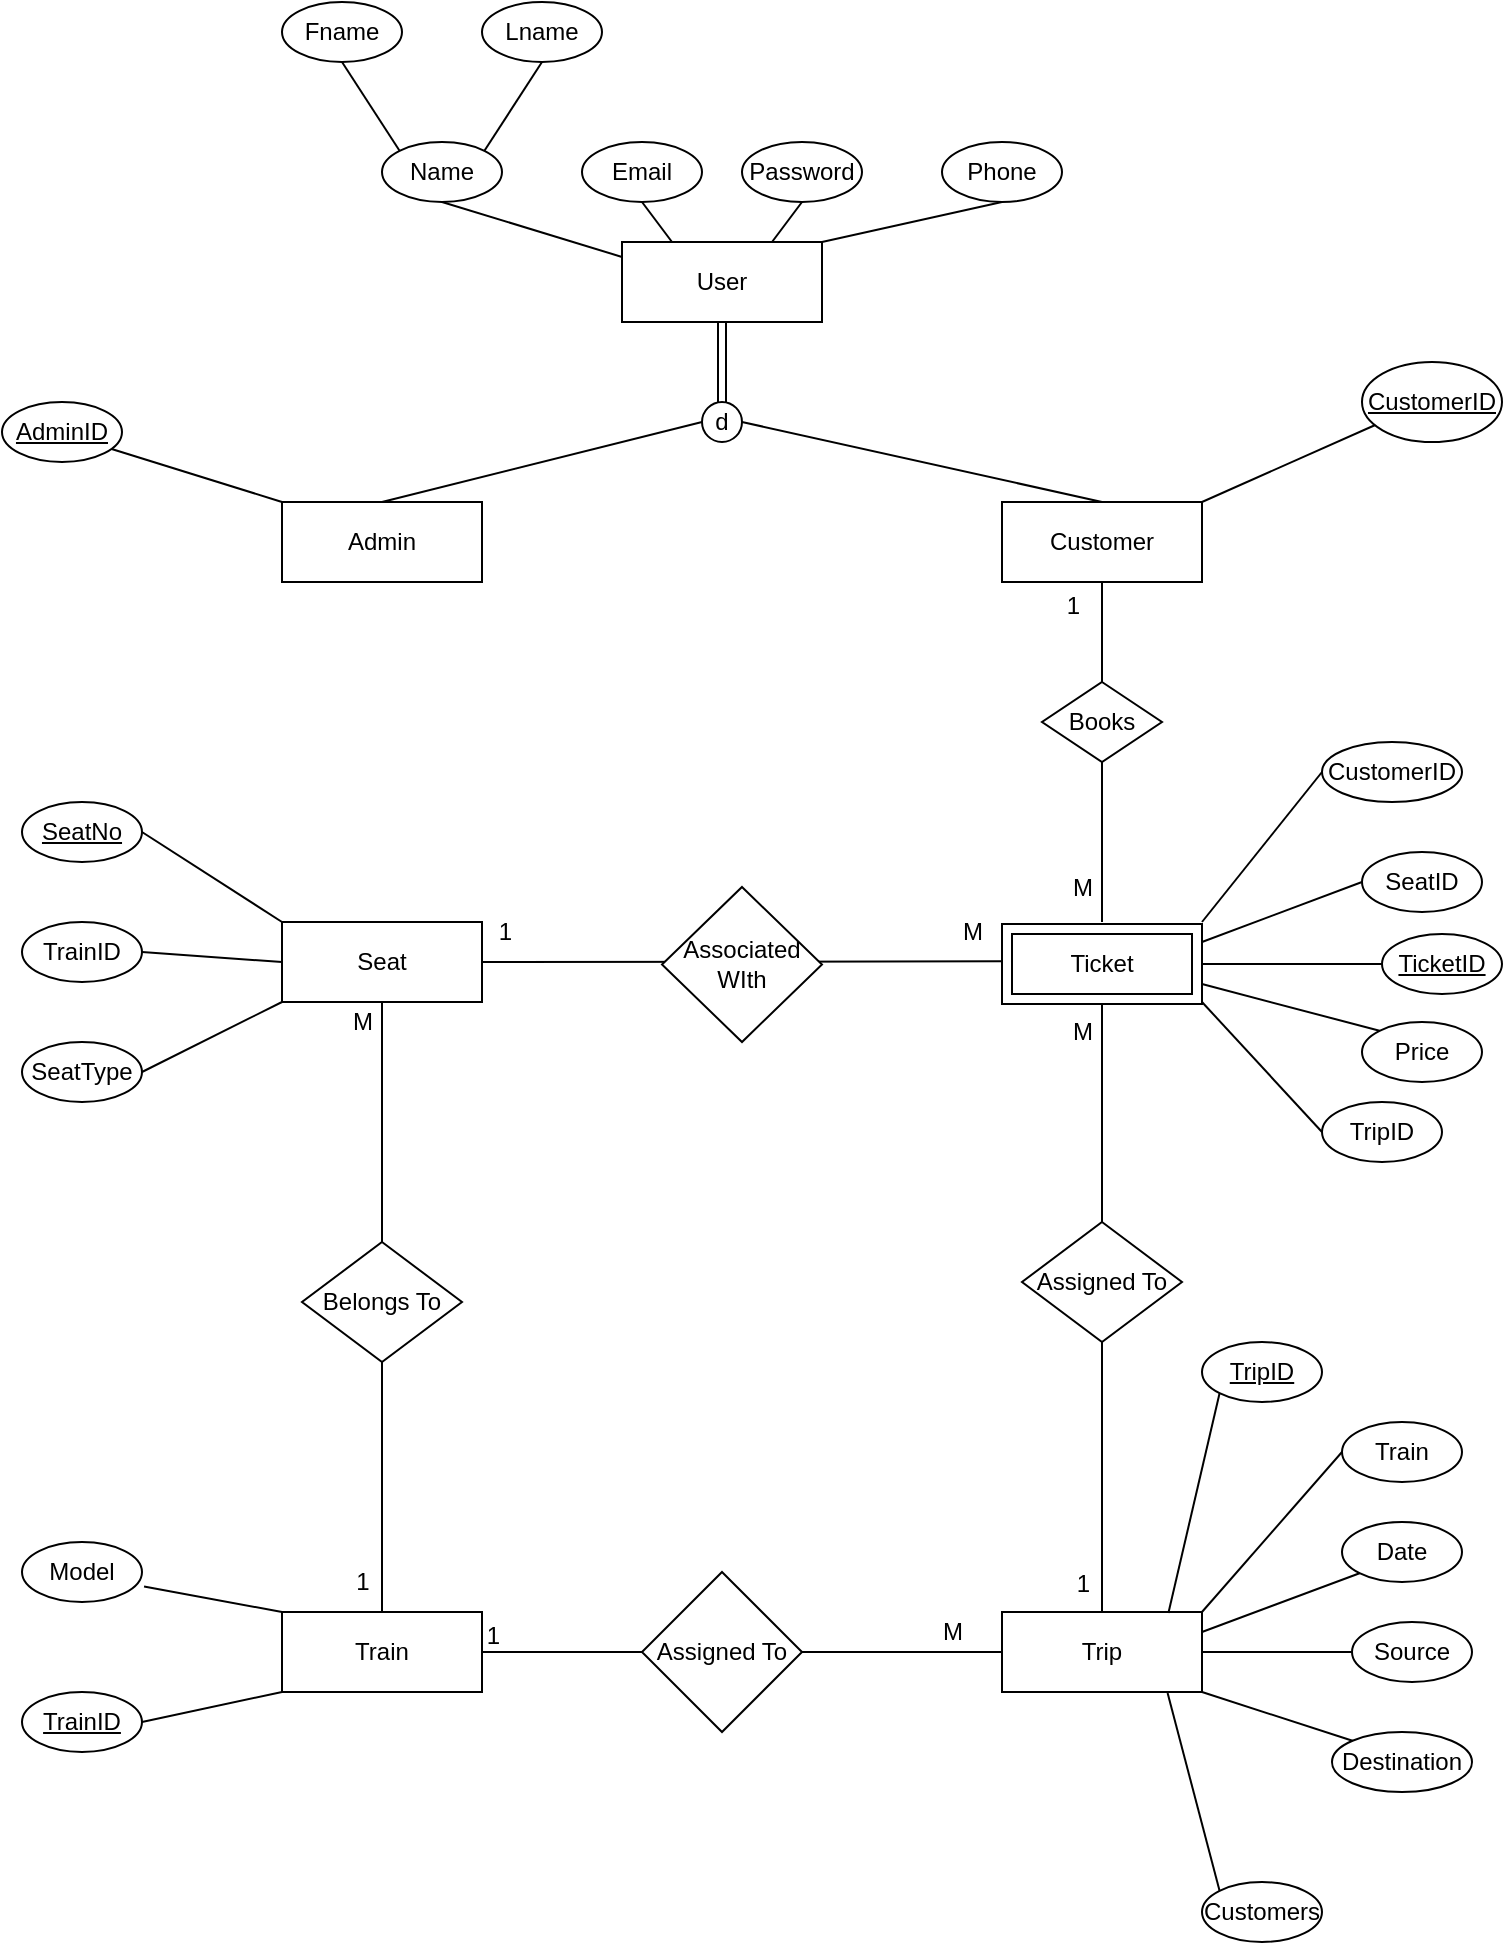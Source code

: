 <mxfile version="21.3.2" type="device">
  <diagram id="R2lEEEUBdFMjLlhIrx00" name="Page-1">
    <mxGraphModel dx="1195" dy="589" grid="1" gridSize="10" guides="1" tooltips="1" connect="1" arrows="1" fold="1" page="1" pageScale="1" pageWidth="850" pageHeight="1100" math="0" shadow="0" extFonts="Permanent Marker^https://fonts.googleapis.com/css?family=Permanent+Marker">
      <root>
        <mxCell id="0" />
        <mxCell id="1" parent="0" />
        <mxCell id="S_TLuqgDTXEEFybJ3QDy-1" value="User" style="whiteSpace=wrap;html=1;align=center;" parent="1" vertex="1">
          <mxGeometry x="470" y="230" width="100" height="40" as="geometry" />
        </mxCell>
        <mxCell id="S_TLuqgDTXEEFybJ3QDy-2" value="Admin" style="whiteSpace=wrap;html=1;align=center;" parent="1" vertex="1">
          <mxGeometry x="300" y="360" width="100" height="40" as="geometry" />
        </mxCell>
        <mxCell id="S_TLuqgDTXEEFybJ3QDy-4" value="Customer" style="whiteSpace=wrap;html=1;align=center;" parent="1" vertex="1">
          <mxGeometry x="660" y="360" width="100" height="40" as="geometry" />
        </mxCell>
        <mxCell id="S_TLuqgDTXEEFybJ3QDy-7" value="" style="shape=link;html=1;rounded=0;exitX=0.5;exitY=1;exitDx=0;exitDy=0;" parent="1" source="S_TLuqgDTXEEFybJ3QDy-1" edge="1">
          <mxGeometry relative="1" as="geometry">
            <mxPoint x="510" y="310" as="sourcePoint" />
            <mxPoint x="520" y="310" as="targetPoint" />
          </mxGeometry>
        </mxCell>
        <mxCell id="S_TLuqgDTXEEFybJ3QDy-8" value="" style="resizable=0;html=1;whiteSpace=wrap;align=right;verticalAlign=bottom;" parent="S_TLuqgDTXEEFybJ3QDy-7" connectable="0" vertex="1">
          <mxGeometry x="1" relative="1" as="geometry" />
        </mxCell>
        <mxCell id="1GjXLrG3ZuYTbCbOP0cH-1" value="d" style="ellipse;whiteSpace=wrap;html=1;" parent="1" vertex="1">
          <mxGeometry x="510" y="310" width="20" height="20" as="geometry" />
        </mxCell>
        <mxCell id="1GjXLrG3ZuYTbCbOP0cH-2" value="" style="endArrow=none;html=1;rounded=0;exitX=0.5;exitY=0;exitDx=0;exitDy=0;" parent="1" source="S_TLuqgDTXEEFybJ3QDy-2" edge="1">
          <mxGeometry width="50" height="50" relative="1" as="geometry">
            <mxPoint x="460" y="370" as="sourcePoint" />
            <mxPoint x="510" y="320" as="targetPoint" />
          </mxGeometry>
        </mxCell>
        <mxCell id="1GjXLrG3ZuYTbCbOP0cH-4" value="" style="endArrow=none;html=1;rounded=0;entryX=1;entryY=0.5;entryDx=0;entryDy=0;exitX=0.5;exitY=0;exitDx=0;exitDy=0;" parent="1" source="S_TLuqgDTXEEFybJ3QDy-4" target="1GjXLrG3ZuYTbCbOP0cH-1" edge="1">
          <mxGeometry width="50" height="50" relative="1" as="geometry">
            <mxPoint x="550" y="400" as="sourcePoint" />
            <mxPoint x="600" y="350" as="targetPoint" />
          </mxGeometry>
        </mxCell>
        <mxCell id="1GjXLrG3ZuYTbCbOP0cH-5" value="Name" style="ellipse;whiteSpace=wrap;html=1;" parent="1" vertex="1">
          <mxGeometry x="350" y="180" width="60" height="30" as="geometry" />
        </mxCell>
        <mxCell id="1GjXLrG3ZuYTbCbOP0cH-6" value="Email" style="ellipse;whiteSpace=wrap;html=1;" parent="1" vertex="1">
          <mxGeometry x="450" y="180" width="60" height="30" as="geometry" />
        </mxCell>
        <mxCell id="1GjXLrG3ZuYTbCbOP0cH-7" value="Password" style="ellipse;whiteSpace=wrap;html=1;" parent="1" vertex="1">
          <mxGeometry x="530" y="180" width="60" height="30" as="geometry" />
        </mxCell>
        <mxCell id="1GjXLrG3ZuYTbCbOP0cH-8" value="Fname" style="ellipse;whiteSpace=wrap;html=1;" parent="1" vertex="1">
          <mxGeometry x="300" y="110" width="60" height="30" as="geometry" />
        </mxCell>
        <mxCell id="1GjXLrG3ZuYTbCbOP0cH-10" value="" style="endArrow=none;html=1;rounded=0;entryX=0.5;entryY=1;entryDx=0;entryDy=0;exitX=0;exitY=0;exitDx=0;exitDy=0;" parent="1" source="1GjXLrG3ZuYTbCbOP0cH-5" target="1GjXLrG3ZuYTbCbOP0cH-8" edge="1">
          <mxGeometry width="50" height="50" relative="1" as="geometry">
            <mxPoint x="310" y="200" as="sourcePoint" />
            <mxPoint x="360" y="150" as="targetPoint" />
          </mxGeometry>
        </mxCell>
        <mxCell id="1GjXLrG3ZuYTbCbOP0cH-11" value="Lname" style="ellipse;whiteSpace=wrap;html=1;" parent="1" vertex="1">
          <mxGeometry x="400" y="110" width="60" height="30" as="geometry" />
        </mxCell>
        <mxCell id="1GjXLrG3ZuYTbCbOP0cH-12" value="" style="endArrow=none;html=1;rounded=0;entryX=0.5;entryY=1;entryDx=0;entryDy=0;exitX=1;exitY=0;exitDx=0;exitDy=0;" parent="1" source="1GjXLrG3ZuYTbCbOP0cH-5" target="1GjXLrG3ZuYTbCbOP0cH-11" edge="1">
          <mxGeometry width="50" height="50" relative="1" as="geometry">
            <mxPoint x="494" y="184" as="sourcePoint" />
            <mxPoint x="495" y="150" as="targetPoint" />
          </mxGeometry>
        </mxCell>
        <mxCell id="1GjXLrG3ZuYTbCbOP0cH-13" value="" style="endArrow=none;html=1;rounded=0;entryX=0.5;entryY=1;entryDx=0;entryDy=0;exitX=0.004;exitY=0.19;exitDx=0;exitDy=0;exitPerimeter=0;" parent="1" source="S_TLuqgDTXEEFybJ3QDy-1" target="1GjXLrG3ZuYTbCbOP0cH-5" edge="1">
          <mxGeometry width="50" height="50" relative="1" as="geometry">
            <mxPoint x="380" y="290" as="sourcePoint" />
            <mxPoint x="430" y="240" as="targetPoint" />
          </mxGeometry>
        </mxCell>
        <mxCell id="1GjXLrG3ZuYTbCbOP0cH-14" value="" style="endArrow=none;html=1;rounded=0;entryX=0.5;entryY=1;entryDx=0;entryDy=0;exitX=0.25;exitY=0;exitDx=0;exitDy=0;" parent="1" source="S_TLuqgDTXEEFybJ3QDy-1" target="1GjXLrG3ZuYTbCbOP0cH-6" edge="1">
          <mxGeometry width="50" height="50" relative="1" as="geometry">
            <mxPoint x="510" y="260" as="sourcePoint" />
            <mxPoint x="560" y="210" as="targetPoint" />
          </mxGeometry>
        </mxCell>
        <mxCell id="1GjXLrG3ZuYTbCbOP0cH-16" value="" style="endArrow=none;html=1;rounded=0;entryX=0.5;entryY=1;entryDx=0;entryDy=0;exitX=0.75;exitY=0;exitDx=0;exitDy=0;" parent="1" source="S_TLuqgDTXEEFybJ3QDy-1" target="1GjXLrG3ZuYTbCbOP0cH-7" edge="1">
          <mxGeometry width="50" height="50" relative="1" as="geometry">
            <mxPoint x="670" y="280" as="sourcePoint" />
            <mxPoint x="720" y="230" as="targetPoint" />
          </mxGeometry>
        </mxCell>
        <mxCell id="hJ7zthsnXFYYwpF40C21-1" value="Train" style="whiteSpace=wrap;html=1;align=center;" parent="1" vertex="1">
          <mxGeometry x="300" y="915" width="100" height="40" as="geometry" />
        </mxCell>
        <mxCell id="hJ7zthsnXFYYwpF40C21-2" value="Trip" style="whiteSpace=wrap;html=1;align=center;" parent="1" vertex="1">
          <mxGeometry x="660" y="915" width="100" height="40" as="geometry" />
        </mxCell>
        <mxCell id="hJ7zthsnXFYYwpF40C21-4" value="" style="endArrow=none;html=1;rounded=0;entryX=0.5;entryY=1;entryDx=0;entryDy=0;exitX=0.004;exitY=0.19;exitDx=0;exitDy=0;exitPerimeter=0;" parent="1" edge="1">
          <mxGeometry width="50" height="50" relative="1" as="geometry">
            <mxPoint x="300" y="360" as="sourcePoint" />
            <mxPoint x="210" y="332" as="targetPoint" />
          </mxGeometry>
        </mxCell>
        <mxCell id="hJ7zthsnXFYYwpF40C21-6" value="" style="endArrow=none;html=1;rounded=0;entryX=0.5;entryY=1;entryDx=0;entryDy=0;" parent="1" edge="1">
          <mxGeometry width="50" height="50" relative="1" as="geometry">
            <mxPoint x="850" y="320" as="sourcePoint" />
            <mxPoint x="760" y="360" as="targetPoint" />
          </mxGeometry>
        </mxCell>
        <mxCell id="hJ7zthsnXFYYwpF40C21-8" value="&lt;u&gt;AdminID&lt;/u&gt;" style="ellipse;whiteSpace=wrap;html=1;" parent="1" vertex="1">
          <mxGeometry x="160" y="310" width="60" height="30" as="geometry" />
        </mxCell>
        <mxCell id="hJ7zthsnXFYYwpF40C21-9" value="&lt;u&gt;CustomerID&lt;/u&gt;" style="ellipse;whiteSpace=wrap;html=1;" parent="1" vertex="1">
          <mxGeometry x="840" y="290" width="70" height="40" as="geometry" />
        </mxCell>
        <mxCell id="hJ7zthsnXFYYwpF40C21-11" value="" style="endArrow=none;html=1;rounded=0;exitX=0;exitY=0;exitDx=0;exitDy=0;entryX=1.017;entryY=0.742;entryDx=0;entryDy=0;entryPerimeter=0;" parent="1" source="hJ7zthsnXFYYwpF40C21-1" target="hJ7zthsnXFYYwpF40C21-13" edge="1">
          <mxGeometry width="50" height="50" relative="1" as="geometry">
            <mxPoint x="310" y="915" as="sourcePoint" />
            <mxPoint x="260.48" y="895" as="targetPoint" />
            <Array as="points" />
          </mxGeometry>
        </mxCell>
        <mxCell id="hJ7zthsnXFYYwpF40C21-12" value="" style="endArrow=none;html=1;rounded=0;entryX=0;entryY=1;entryDx=0;entryDy=0;exitX=1;exitY=0.5;exitDx=0;exitDy=0;" parent="1" source="hJ7zthsnXFYYwpF40C21-14" target="hJ7zthsnXFYYwpF40C21-1" edge="1">
          <mxGeometry width="50" height="50" relative="1" as="geometry">
            <mxPoint x="260.48" y="965" as="sourcePoint" />
            <mxPoint x="300" y="955" as="targetPoint" />
          </mxGeometry>
        </mxCell>
        <mxCell id="hJ7zthsnXFYYwpF40C21-13" value="Model" style="ellipse;whiteSpace=wrap;html=1;" parent="1" vertex="1">
          <mxGeometry x="170" y="880" width="60" height="30" as="geometry" />
        </mxCell>
        <mxCell id="hJ7zthsnXFYYwpF40C21-14" value="&lt;u&gt;TrainID&lt;/u&gt;" style="ellipse;whiteSpace=wrap;html=1;" parent="1" vertex="1">
          <mxGeometry x="170" y="955" width="60" height="30" as="geometry" />
        </mxCell>
        <mxCell id="hJ7zthsnXFYYwpF40C21-15" value="Seat" style="whiteSpace=wrap;html=1;align=center;" parent="1" vertex="1">
          <mxGeometry x="300" y="570" width="100" height="40" as="geometry" />
        </mxCell>
        <mxCell id="hJ7zthsnXFYYwpF40C21-18" value="CustomerID" style="ellipse;whiteSpace=wrap;html=1;" parent="1" vertex="1">
          <mxGeometry x="820" y="480" width="70" height="30" as="geometry" />
        </mxCell>
        <mxCell id="hJ7zthsnXFYYwpF40C21-19" value="SeatID" style="ellipse;whiteSpace=wrap;html=1;" parent="1" vertex="1">
          <mxGeometry x="840" y="535" width="60" height="30" as="geometry" />
        </mxCell>
        <mxCell id="hJ7zthsnXFYYwpF40C21-20" value="TripID" style="ellipse;whiteSpace=wrap;html=1;" parent="1" vertex="1">
          <mxGeometry x="820" y="660" width="60" height="30" as="geometry" />
        </mxCell>
        <mxCell id="hJ7zthsnXFYYwpF40C21-22" value="" style="endArrow=none;html=1;rounded=0;entryX=1;entryY=0;entryDx=0;entryDy=0;exitX=0;exitY=0.5;exitDx=0;exitDy=0;" parent="1" source="hJ7zthsnXFYYwpF40C21-18" edge="1">
          <mxGeometry width="50" height="50" relative="1" as="geometry">
            <mxPoint x="850" y="598" as="sourcePoint" />
            <mxPoint x="760.0" y="570" as="targetPoint" />
          </mxGeometry>
        </mxCell>
        <mxCell id="hJ7zthsnXFYYwpF40C21-24" value="&lt;u&gt;SeatNo&lt;/u&gt;" style="ellipse;whiteSpace=wrap;html=1;" parent="1" vertex="1">
          <mxGeometry x="170" y="510" width="60" height="30" as="geometry" />
        </mxCell>
        <mxCell id="hJ7zthsnXFYYwpF40C21-26" value="" style="endArrow=none;html=1;rounded=0;exitX=1;exitY=0.25;exitDx=0;exitDy=0;entryX=0;entryY=0.5;entryDx=0;entryDy=0;" parent="1" edge="1" target="hJ7zthsnXFYYwpF40C21-19">
          <mxGeometry width="50" height="50" relative="1" as="geometry">
            <mxPoint x="760.0" y="580" as="sourcePoint" />
            <mxPoint x="850" y="590" as="targetPoint" />
          </mxGeometry>
        </mxCell>
        <mxCell id="hJ7zthsnXFYYwpF40C21-27" value="" style="endArrow=none;html=1;rounded=0;exitX=0;exitY=0.5;exitDx=0;exitDy=0;entryX=1;entryY=1;entryDx=0;entryDy=0;" parent="1" edge="1" source="hJ7zthsnXFYYwpF40C21-20">
          <mxGeometry width="50" height="50" relative="1" as="geometry">
            <mxPoint x="820" y="670" as="sourcePoint" />
            <mxPoint x="760.0" y="610" as="targetPoint" />
          </mxGeometry>
        </mxCell>
        <mxCell id="hJ7zthsnXFYYwpF40C21-28" value="TrainID" style="ellipse;whiteSpace=wrap;html=1;" parent="1" vertex="1">
          <mxGeometry x="170" y="570" width="60" height="30" as="geometry" />
        </mxCell>
        <mxCell id="hJ7zthsnXFYYwpF40C21-29" value=" SeatType" style="ellipse;whiteSpace=wrap;html=1;" parent="1" vertex="1">
          <mxGeometry x="170" y="630" width="60" height="30" as="geometry" />
        </mxCell>
        <mxCell id="hJ7zthsnXFYYwpF40C21-30" value="" style="endArrow=none;html=1;rounded=0;exitX=0;exitY=0;exitDx=0;exitDy=0;entryX=1;entryY=0.5;entryDx=0;entryDy=0;" parent="1" source="hJ7zthsnXFYYwpF40C21-15" target="hJ7zthsnXFYYwpF40C21-24" edge="1">
          <mxGeometry width="50" height="50" relative="1" as="geometry">
            <mxPoint x="310" y="480" as="sourcePoint" />
            <mxPoint x="260" y="440" as="targetPoint" />
          </mxGeometry>
        </mxCell>
        <mxCell id="hJ7zthsnXFYYwpF40C21-32" value="" style="endArrow=none;html=1;rounded=0;exitX=0;exitY=0.5;exitDx=0;exitDy=0;entryX=1;entryY=0.5;entryDx=0;entryDy=0;" parent="1" source="hJ7zthsnXFYYwpF40C21-15" target="hJ7zthsnXFYYwpF40C21-28" edge="1">
          <mxGeometry width="50" height="50" relative="1" as="geometry">
            <mxPoint x="310" y="500" as="sourcePoint" />
            <mxPoint x="259" y="500" as="targetPoint" />
          </mxGeometry>
        </mxCell>
        <mxCell id="hJ7zthsnXFYYwpF40C21-33" value="" style="endArrow=none;html=1;rounded=0;exitX=0;exitY=1;exitDx=0;exitDy=0;entryX=1;entryY=0.5;entryDx=0;entryDy=0;" parent="1" source="hJ7zthsnXFYYwpF40C21-15" target="hJ7zthsnXFYYwpF40C21-29" edge="1">
          <mxGeometry width="50" height="50" relative="1" as="geometry">
            <mxPoint x="320" y="510" as="sourcePoint" />
            <mxPoint x="269" y="510" as="targetPoint" />
          </mxGeometry>
        </mxCell>
        <mxCell id="hJ7zthsnXFYYwpF40C21-35" value="Phone" style="ellipse;whiteSpace=wrap;html=1;" parent="1" vertex="1">
          <mxGeometry x="630" y="180" width="60" height="30" as="geometry" />
        </mxCell>
        <mxCell id="hJ7zthsnXFYYwpF40C21-36" value="" style="endArrow=none;html=1;rounded=0;entryX=0.5;entryY=1;entryDx=0;entryDy=0;exitX=1;exitY=0;exitDx=0;exitDy=0;" parent="1" source="S_TLuqgDTXEEFybJ3QDy-1" target="hJ7zthsnXFYYwpF40C21-35" edge="1">
          <mxGeometry width="50" height="50" relative="1" as="geometry">
            <mxPoint x="555" y="240" as="sourcePoint" />
            <mxPoint x="570" y="220" as="targetPoint" />
          </mxGeometry>
        </mxCell>
        <mxCell id="hJ7zthsnXFYYwpF40C21-38" value="&lt;u&gt;TripID&lt;/u&gt;" style="ellipse;whiteSpace=wrap;html=1;" parent="1" vertex="1">
          <mxGeometry x="760" y="780" width="60" height="30" as="geometry" />
        </mxCell>
        <mxCell id="hJ7zthsnXFYYwpF40C21-39" value="Train" style="ellipse;whiteSpace=wrap;html=1;" parent="1" vertex="1">
          <mxGeometry x="830" y="820" width="60" height="30" as="geometry" />
        </mxCell>
        <mxCell id="hJ7zthsnXFYYwpF40C21-40" value="Date" style="ellipse;whiteSpace=wrap;html=1;" parent="1" vertex="1">
          <mxGeometry x="830" y="870" width="60" height="30" as="geometry" />
        </mxCell>
        <mxCell id="hJ7zthsnXFYYwpF40C21-41" value="Source" style="ellipse;whiteSpace=wrap;html=1;" parent="1" vertex="1">
          <mxGeometry x="835" y="920" width="60" height="30" as="geometry" />
        </mxCell>
        <mxCell id="hJ7zthsnXFYYwpF40C21-42" value="Destination" style="ellipse;whiteSpace=wrap;html=1;" parent="1" vertex="1">
          <mxGeometry x="825" y="975" width="70" height="30" as="geometry" />
        </mxCell>
        <mxCell id="hJ7zthsnXFYYwpF40C21-44" value="Customers" style="ellipse;whiteSpace=wrap;html=1;" parent="1" vertex="1">
          <mxGeometry x="760" y="1050" width="60" height="30" as="geometry" />
        </mxCell>
        <mxCell id="hJ7zthsnXFYYwpF40C21-45" value="" style="endArrow=none;html=1;rounded=0;entryX=0;entryY=1;entryDx=0;entryDy=0;exitX=0.932;exitY=0.013;exitDx=0;exitDy=0;exitPerimeter=0;" parent="1" target="hJ7zthsnXFYYwpF40C21-38" edge="1">
          <mxGeometry width="50" height="50" relative="1" as="geometry">
            <mxPoint x="743.2" y="915.52" as="sourcePoint" />
            <mxPoint x="700" y="870" as="targetPoint" />
          </mxGeometry>
        </mxCell>
        <mxCell id="hJ7zthsnXFYYwpF40C21-47" value="" style="endArrow=none;html=1;rounded=0;entryX=0;entryY=0.5;entryDx=0;entryDy=0;exitX=1;exitY=0;exitDx=0;exitDy=0;" parent="1" source="hJ7zthsnXFYYwpF40C21-2" target="hJ7zthsnXFYYwpF40C21-39" edge="1">
          <mxGeometry width="50" height="50" relative="1" as="geometry">
            <mxPoint x="759.4" y="918.44" as="sourcePoint" />
            <mxPoint x="810" y="820" as="targetPoint" />
          </mxGeometry>
        </mxCell>
        <mxCell id="hJ7zthsnXFYYwpF40C21-48" value="" style="endArrow=none;html=1;rounded=0;entryX=0;entryY=1;entryDx=0;entryDy=0;exitX=1;exitY=0.25;exitDx=0;exitDy=0;" parent="1" source="hJ7zthsnXFYYwpF40C21-2" target="hJ7zthsnXFYYwpF40C21-40" edge="1">
          <mxGeometry width="50" height="50" relative="1" as="geometry">
            <mxPoint x="759.7" y="931.52" as="sourcePoint" />
            <mxPoint x="820" y="830" as="targetPoint" />
          </mxGeometry>
        </mxCell>
        <mxCell id="hJ7zthsnXFYYwpF40C21-49" value="" style="endArrow=none;html=1;rounded=0;entryX=0;entryY=0.5;entryDx=0;entryDy=0;exitX=1;exitY=0.5;exitDx=0;exitDy=0;" parent="1" source="hJ7zthsnXFYYwpF40C21-2" target="hJ7zthsnXFYYwpF40C21-41" edge="1">
          <mxGeometry width="50" height="50" relative="1" as="geometry">
            <mxPoint x="760.1" y="942.44" as="sourcePoint" />
            <mxPoint x="830" y="840" as="targetPoint" />
          </mxGeometry>
        </mxCell>
        <mxCell id="hJ7zthsnXFYYwpF40C21-50" value="" style="endArrow=none;html=1;rounded=0;exitX=1;exitY=1;exitDx=0;exitDy=0;entryX=0;entryY=0;entryDx=0;entryDy=0;" parent="1" source="hJ7zthsnXFYYwpF40C21-2" target="hJ7zthsnXFYYwpF40C21-42" edge="1">
          <mxGeometry width="50" height="50" relative="1" as="geometry">
            <mxPoint x="760.5" y="948.6" as="sourcePoint" />
            <mxPoint x="830" y="970" as="targetPoint" />
          </mxGeometry>
        </mxCell>
        <mxCell id="hJ7zthsnXFYYwpF40C21-52" value="" style="endArrow=none;html=1;rounded=0;exitX=0.928;exitY=1.013;exitDx=0;exitDy=0;exitPerimeter=0;entryX=0;entryY=0;entryDx=0;entryDy=0;" parent="1" target="hJ7zthsnXFYYwpF40C21-44" edge="1">
          <mxGeometry width="50" height="50" relative="1" as="geometry">
            <mxPoint x="742.8" y="955.52" as="sourcePoint" />
            <mxPoint x="770" y="1050" as="targetPoint" />
          </mxGeometry>
        </mxCell>
        <mxCell id="hJ7zthsnXFYYwpF40C21-57" value="" style="endArrow=none;html=1;rounded=0;entryX=0.5;entryY=1;entryDx=0;entryDy=0;exitX=0.5;exitY=0;exitDx=0;exitDy=0;" parent="1" target="S_TLuqgDTXEEFybJ3QDy-4" edge="1">
          <mxGeometry relative="1" as="geometry">
            <mxPoint x="710.0" y="570" as="sourcePoint" />
            <mxPoint x="680" y="470" as="targetPoint" />
          </mxGeometry>
        </mxCell>
        <mxCell id="hJ7zthsnXFYYwpF40C21-58" value="1" style="resizable=0;html=1;whiteSpace=wrap;align=right;verticalAlign=bottom;" parent="hJ7zthsnXFYYwpF40C21-57" connectable="0" vertex="1">
          <mxGeometry x="1" relative="1" as="geometry">
            <mxPoint x="-10" y="20" as="offset" />
          </mxGeometry>
        </mxCell>
        <mxCell id="hJ7zthsnXFYYwpF40C21-59" value="M" style="text;html=1;align=center;verticalAlign=middle;resizable=0;points=[];autosize=1;strokeColor=none;fillColor=none;" parent="1" vertex="1">
          <mxGeometry x="685" y="538" width="30" height="30" as="geometry" />
        </mxCell>
        <mxCell id="hJ7zthsnXFYYwpF40C21-61" value="" style="endArrow=none;html=1;rounded=0;entryX=0.5;entryY=0;entryDx=0;entryDy=0;exitX=0.5;exitY=1;exitDx=0;exitDy=0;" parent="1" target="hJ7zthsnXFYYwpF40C21-2" edge="1">
          <mxGeometry relative="1" as="geometry">
            <mxPoint x="710.0" y="610" as="sourcePoint" />
            <mxPoint x="650" y="700" as="targetPoint" />
            <Array as="points">
              <mxPoint x="710" y="680" />
            </Array>
          </mxGeometry>
        </mxCell>
        <mxCell id="hJ7zthsnXFYYwpF40C21-62" value="1" style="resizable=0;html=1;whiteSpace=wrap;align=right;verticalAlign=bottom;" parent="hJ7zthsnXFYYwpF40C21-61" connectable="0" vertex="1">
          <mxGeometry x="1" relative="1" as="geometry">
            <mxPoint x="-5" y="-6" as="offset" />
          </mxGeometry>
        </mxCell>
        <mxCell id="hJ7zthsnXFYYwpF40C21-64" value="M" style="text;html=1;align=center;verticalAlign=middle;resizable=0;points=[];autosize=1;strokeColor=none;fillColor=none;" parent="1" vertex="1">
          <mxGeometry x="685" y="610" width="30" height="30" as="geometry" />
        </mxCell>
        <mxCell id="hJ7zthsnXFYYwpF40C21-73" value="M" style="text;html=1;align=center;verticalAlign=middle;resizable=0;points=[];autosize=1;strokeColor=none;fillColor=none;" parent="1" vertex="1">
          <mxGeometry x="620" y="910" width="30" height="30" as="geometry" />
        </mxCell>
        <mxCell id="hJ7zthsnXFYYwpF40C21-75" value="Assigned To" style="shape=rhombus;perimeter=rhombusPerimeter;whiteSpace=wrap;html=1;align=center;" parent="1" vertex="1">
          <mxGeometry x="670" y="720" width="80" height="60" as="geometry" />
        </mxCell>
        <mxCell id="hJ7zthsnXFYYwpF40C21-77" value="Books" style="shape=rhombus;perimeter=rhombusPerimeter;whiteSpace=wrap;html=1;align=center;" parent="1" vertex="1">
          <mxGeometry x="680" y="450" width="60" height="40" as="geometry" />
        </mxCell>
        <mxCell id="hJ7zthsnXFYYwpF40C21-80" value="" style="endArrow=none;html=1;rounded=0;entryX=1;entryY=0.5;entryDx=0;entryDy=0;exitX=0;exitY=0.5;exitDx=0;exitDy=0;" parent="1" source="hJ7zthsnXFYYwpF40C21-2" target="hJ7zthsnXFYYwpF40C21-1" edge="1">
          <mxGeometry relative="1" as="geometry">
            <mxPoint x="520" y="900" as="sourcePoint" />
            <mxPoint x="680" y="900" as="targetPoint" />
          </mxGeometry>
        </mxCell>
        <mxCell id="hJ7zthsnXFYYwpF40C21-81" value="1" style="resizable=0;html=1;whiteSpace=wrap;align=right;verticalAlign=bottom;" parent="hJ7zthsnXFYYwpF40C21-80" connectable="0" vertex="1">
          <mxGeometry x="1" relative="1" as="geometry">
            <mxPoint x="10" as="offset" />
          </mxGeometry>
        </mxCell>
        <mxCell id="hJ7zthsnXFYYwpF40C21-83" value="" style="endArrow=none;html=1;rounded=0;entryX=1;entryY=0.5;entryDx=0;entryDy=0;exitX=0;exitY=0.5;exitDx=0;exitDy=0;" parent="1" target="hJ7zthsnXFYYwpF40C21-15" edge="1">
          <mxGeometry relative="1" as="geometry">
            <mxPoint x="660" y="589.67" as="sourcePoint" />
            <mxPoint x="410" y="589.67" as="targetPoint" />
          </mxGeometry>
        </mxCell>
        <mxCell id="hJ7zthsnXFYYwpF40C21-84" value="1" style="resizable=0;html=1;whiteSpace=wrap;align=right;verticalAlign=bottom;" parent="hJ7zthsnXFYYwpF40C21-83" connectable="0" vertex="1">
          <mxGeometry x="1" relative="1" as="geometry">
            <mxPoint x="16" y="-6" as="offset" />
          </mxGeometry>
        </mxCell>
        <mxCell id="_chPjPEqTz5BwBeuGJpS-2" value="Assigned To" style="rhombus;whiteSpace=wrap;html=1;" parent="1" vertex="1">
          <mxGeometry x="480" y="895" width="80" height="80" as="geometry" />
        </mxCell>
        <mxCell id="_chPjPEqTz5BwBeuGJpS-3" value="" style="endArrow=none;html=1;rounded=0;exitX=0.5;exitY=0;exitDx=0;exitDy=0;entryX=0.5;entryY=1;entryDx=0;entryDy=0;" parent="1" source="hJ7zthsnXFYYwpF40C21-1" target="hJ7zthsnXFYYwpF40C21-15" edge="1">
          <mxGeometry width="50" height="50" relative="1" as="geometry">
            <mxPoint x="430" y="860" as="sourcePoint" />
            <mxPoint x="480" y="810" as="targetPoint" />
          </mxGeometry>
        </mxCell>
        <mxCell id="_chPjPEqTz5BwBeuGJpS-4" value="Associated WIth" style="rhombus;whiteSpace=wrap;html=1;" parent="1" vertex="1">
          <mxGeometry x="490" y="552.5" width="80" height="77.5" as="geometry" />
        </mxCell>
        <mxCell id="_chPjPEqTz5BwBeuGJpS-5" value="Belongs To" style="rhombus;whiteSpace=wrap;html=1;" parent="1" vertex="1">
          <mxGeometry x="310" y="730" width="80" height="60" as="geometry" />
        </mxCell>
        <mxCell id="_chPjPEqTz5BwBeuGJpS-6" value="M" style="text;html=1;align=center;verticalAlign=middle;resizable=0;points=[];autosize=1;strokeColor=none;fillColor=none;" parent="1" vertex="1">
          <mxGeometry x="630" y="560" width="30" height="30" as="geometry" />
        </mxCell>
        <mxCell id="_chPjPEqTz5BwBeuGJpS-7" value="M" style="text;html=1;align=center;verticalAlign=middle;resizable=0;points=[];autosize=1;strokeColor=none;fillColor=none;" parent="1" vertex="1">
          <mxGeometry x="325" y="605" width="30" height="30" as="geometry" />
        </mxCell>
        <mxCell id="_chPjPEqTz5BwBeuGJpS-8" value="1" style="text;html=1;align=center;verticalAlign=middle;resizable=0;points=[];autosize=1;strokeColor=none;fillColor=none;" parent="1" vertex="1">
          <mxGeometry x="325" y="885" width="30" height="30" as="geometry" />
        </mxCell>
        <mxCell id="FwTkxasQPOxATthd6m0I-2" value="&lt;u&gt;TicketID&lt;/u&gt;" style="ellipse;whiteSpace=wrap;html=1;" vertex="1" parent="1">
          <mxGeometry x="850" y="576" width="60" height="30" as="geometry" />
        </mxCell>
        <mxCell id="FwTkxasQPOxATthd6m0I-3" value="" style="endArrow=none;html=1;rounded=0;exitX=1;exitY=0.5;exitDx=0;exitDy=0;entryX=0;entryY=0.5;entryDx=0;entryDy=0;" edge="1" parent="1" target="FwTkxasQPOxATthd6m0I-2" source="FwTkxasQPOxATthd6m0I-6">
          <mxGeometry width="50" height="50" relative="1" as="geometry">
            <mxPoint x="760.0" y="600" as="sourcePoint" />
            <mxPoint x="850" y="635" as="targetPoint" />
          </mxGeometry>
        </mxCell>
        <mxCell id="FwTkxasQPOxATthd6m0I-6" value="Ticket" style="shape=ext;margin=3;double=1;whiteSpace=wrap;html=1;align=center;" vertex="1" parent="1">
          <mxGeometry x="660" y="571" width="100" height="40" as="geometry" />
        </mxCell>
        <mxCell id="FwTkxasQPOxATthd6m0I-8" value="Price" style="ellipse;whiteSpace=wrap;html=1;" vertex="1" parent="1">
          <mxGeometry x="840" y="620" width="60" height="30" as="geometry" />
        </mxCell>
        <mxCell id="FwTkxasQPOxATthd6m0I-10" value="" style="endArrow=none;html=1;rounded=0;exitX=1;exitY=0.75;exitDx=0;exitDy=0;entryX=0;entryY=0;entryDx=0;entryDy=0;" edge="1" parent="1" source="FwTkxasQPOxATthd6m0I-6" target="FwTkxasQPOxATthd6m0I-8">
          <mxGeometry width="50" height="50" relative="1" as="geometry">
            <mxPoint x="760" y="630" as="sourcePoint" />
            <mxPoint x="850" y="630" as="targetPoint" />
          </mxGeometry>
        </mxCell>
      </root>
    </mxGraphModel>
  </diagram>
</mxfile>
